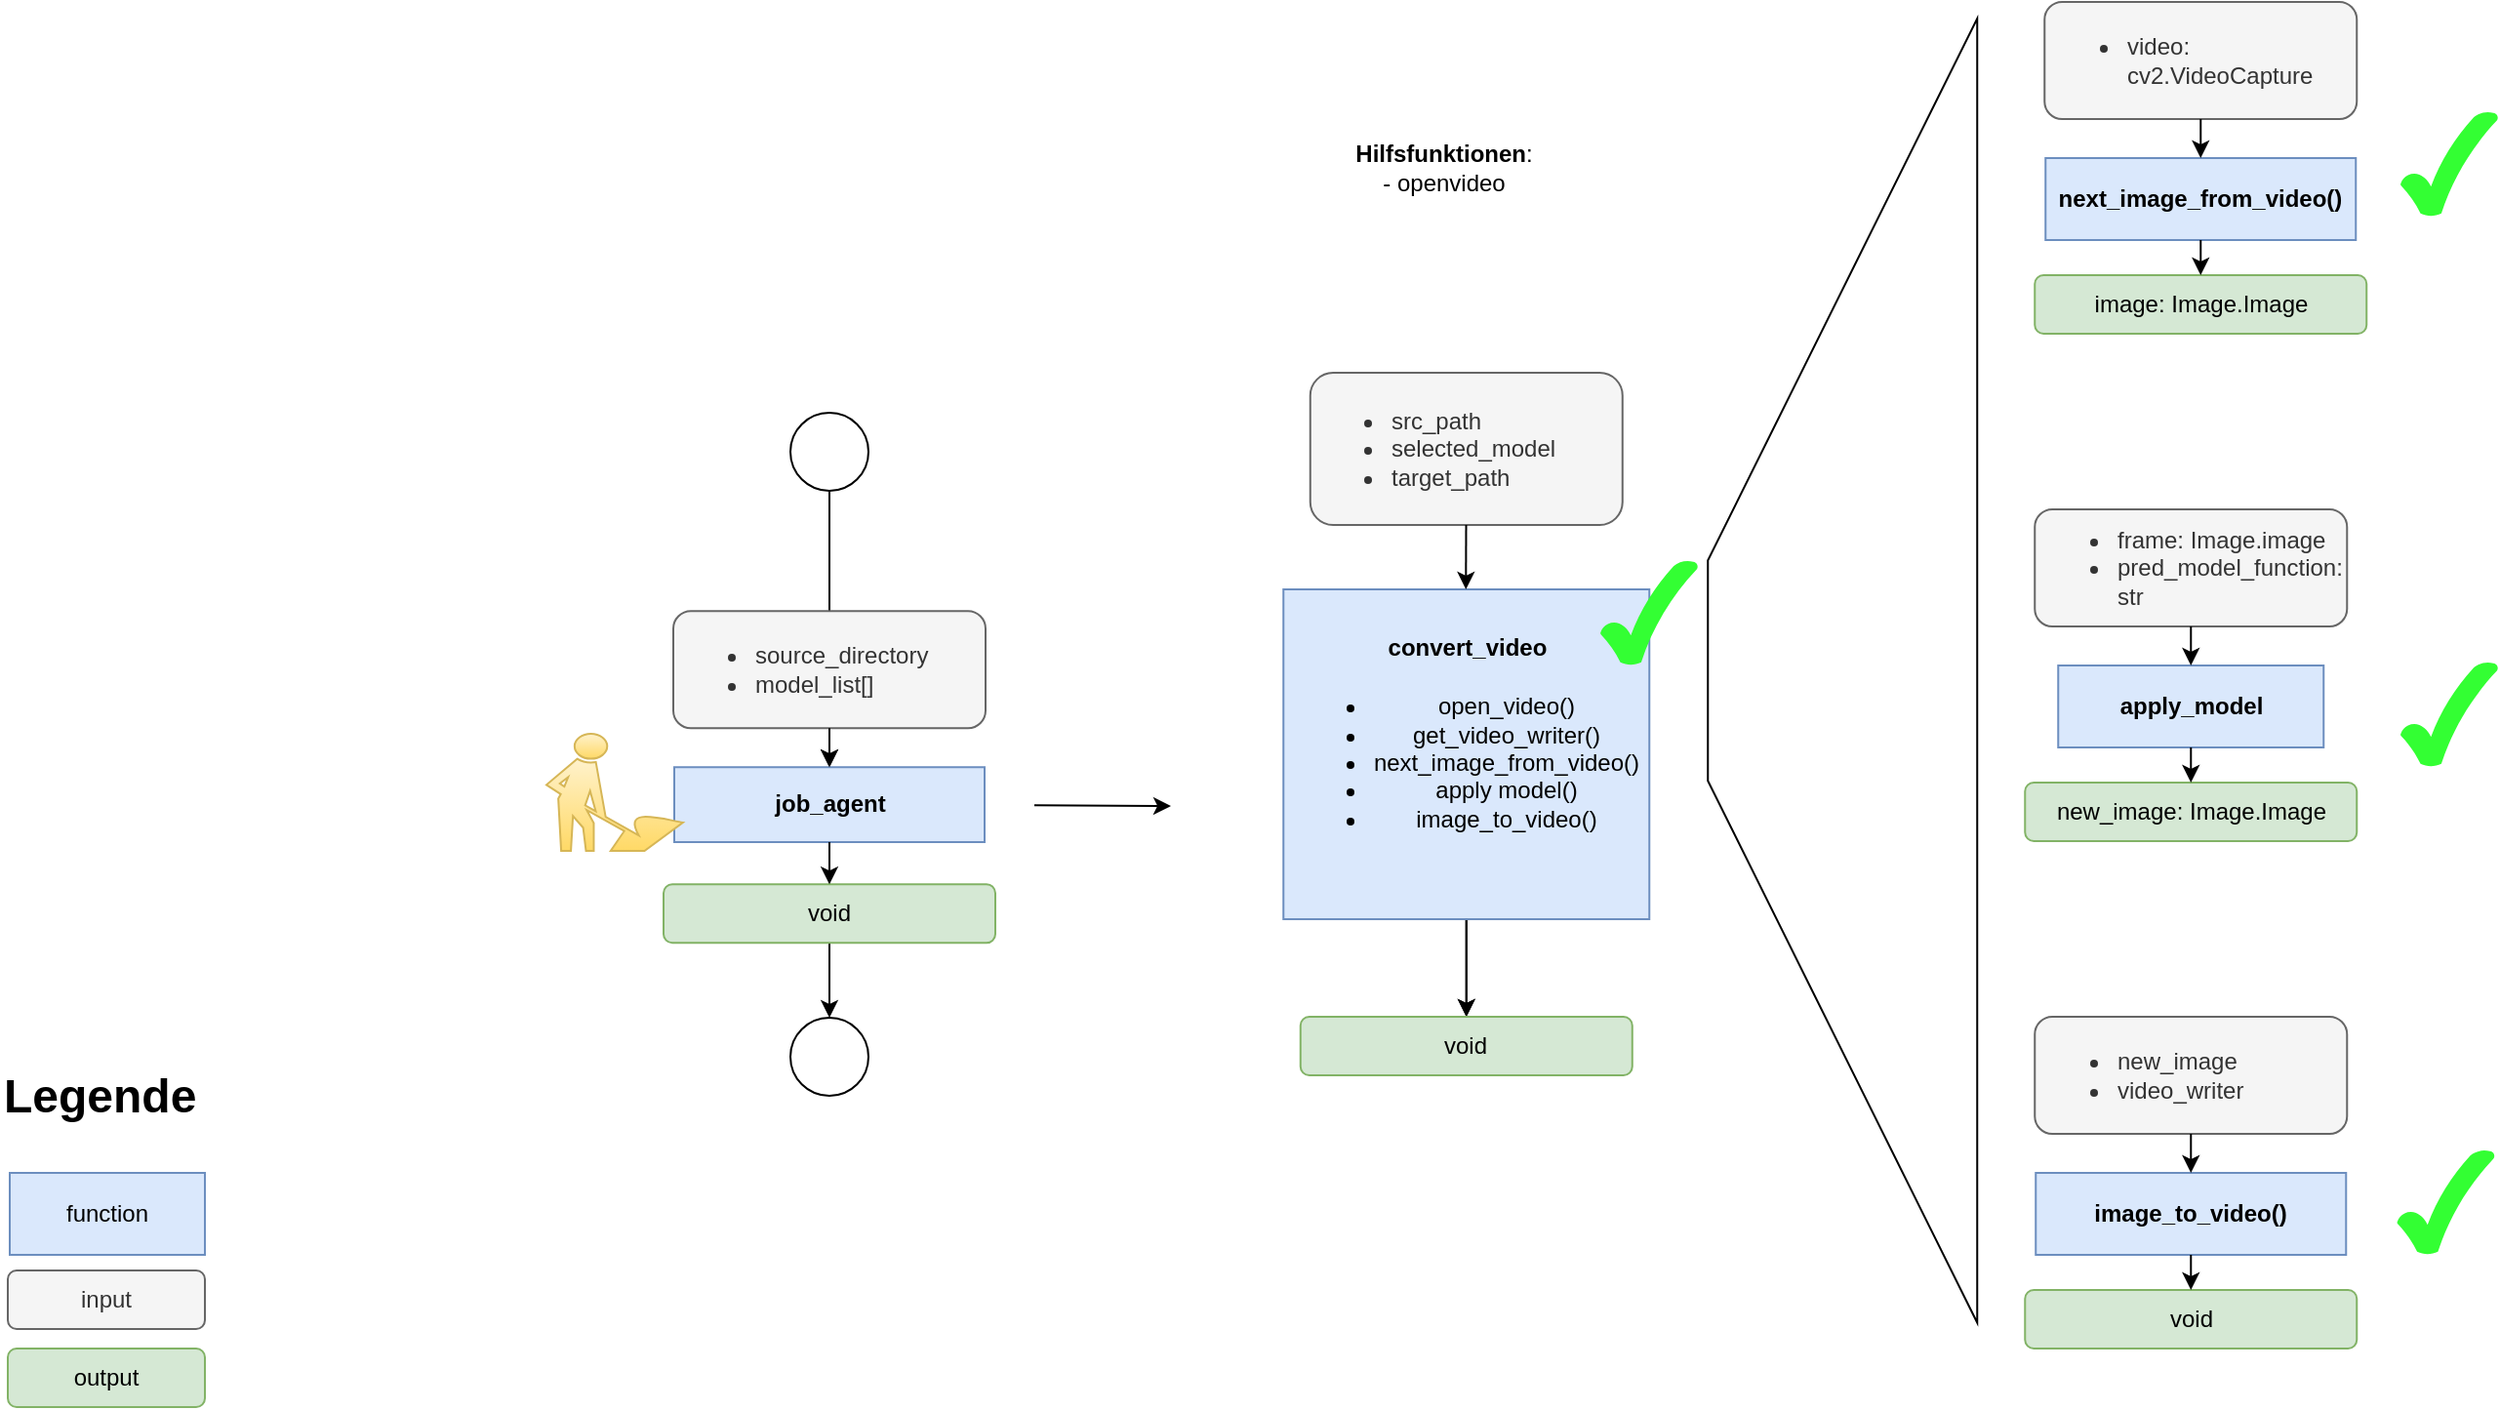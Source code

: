 <mxfile>
    <diagram id="tlJYWkyGmLdMznDu9tbw" name="Page-1">
        <mxGraphModel dx="2358" dy="1000" grid="1" gridSize="10" guides="1" tooltips="1" connect="1" arrows="1" fold="1" page="1" pageScale="1" pageWidth="1654" pageHeight="1169" math="0" shadow="0">
            <root>
                <mxCell id="0"/>
                <mxCell id="1" parent="0"/>
                <mxCell id="3" value="" style="endArrow=classic;html=1;entryX=0.5;entryY=0;entryDx=0;entryDy=0;exitX=0.5;exitY=1;exitDx=0;exitDy=0;" parent="1" source="4" target="42" edge="1">
                    <mxGeometry width="50" height="50" relative="1" as="geometry">
                        <mxPoint x="695" y="420.5" as="sourcePoint"/>
                        <mxPoint x="680" y="440.5" as="targetPoint"/>
                    </mxGeometry>
                </mxCell>
                <mxCell id="4" value="" style="ellipse;whiteSpace=wrap;html=1;aspect=fixed;" parent="1" vertex="1">
                    <mxGeometry x="665" y="420.5" width="40" height="40" as="geometry"/>
                </mxCell>
                <mxCell id="6" value="&lt;h4&gt;apply_model&lt;/h4&gt;" style="rounded=0;whiteSpace=wrap;html=1;fillColor=#dae8fc;strokeColor=#6c8ebf;" parent="1" vertex="1">
                    <mxGeometry x="1314.63" y="550" width="136" height="42" as="geometry"/>
                </mxCell>
                <mxCell id="9" value="&lt;ul&gt;&lt;li&gt;frame: Image.image&lt;/li&gt;&lt;li&gt;pred_model_function: str&lt;/li&gt;&lt;/ul&gt;" style="rounded=1;whiteSpace=wrap;html=1;fillColor=#f5f5f5;fontColor=#333333;strokeColor=#666666;align=left;" parent="1" vertex="1">
                    <mxGeometry x="1302.63" y="470" width="160" height="60" as="geometry"/>
                </mxCell>
                <mxCell id="10" value="" style="endArrow=classic;html=1;entryX=0.5;entryY=0;entryDx=0;entryDy=0;exitX=0.5;exitY=1;exitDx=0;exitDy=0;" parent="1" source="9" target="6" edge="1">
                    <mxGeometry width="50" height="50" relative="1" as="geometry">
                        <mxPoint x="1542.63" y="460" as="sourcePoint"/>
                        <mxPoint x="1592.63" y="410" as="targetPoint"/>
                    </mxGeometry>
                </mxCell>
                <mxCell id="11" value="&lt;div&gt;&lt;font color=&quot;#000000&quot;&gt;new_image: Image.Image&lt;/font&gt;&lt;/div&gt;" style="rounded=1;whiteSpace=wrap;html=1;fillColor=#d5e8d4;strokeColor=#82b366;" parent="1" vertex="1">
                    <mxGeometry x="1297.63" y="610" width="170" height="30" as="geometry"/>
                </mxCell>
                <mxCell id="12" value="" style="endArrow=classic;html=1;entryX=0.5;entryY=0;entryDx=0;entryDy=0;exitX=0.5;exitY=1;exitDx=0;exitDy=0;" parent="1" source="6" target="11" edge="1">
                    <mxGeometry width="50" height="50" relative="1" as="geometry">
                        <mxPoint x="1392.63" y="590" as="sourcePoint"/>
                        <mxPoint x="1592.63" y="410" as="targetPoint"/>
                    </mxGeometry>
                </mxCell>
                <mxCell id="13" value="function" style="rounded=0;whiteSpace=wrap;html=1;fillColor=#dae8fc;strokeColor=#6c8ebf;" parent="1" vertex="1">
                    <mxGeometry x="265" y="810" width="100" height="42" as="geometry"/>
                </mxCell>
                <mxCell id="14" value="&lt;h1 style=&quot;margin-top: 0px;&quot;&gt;&lt;span style=&quot;background-color: transparent;&quot;&gt;Legende&lt;/span&gt;&lt;br&gt;&lt;/h1&gt;" style="text;html=1;whiteSpace=wrap;overflow=hidden;rounded=0;" parent="1" vertex="1">
                    <mxGeometry x="260" y="750" width="110" height="48" as="geometry"/>
                </mxCell>
                <mxCell id="15" value="&lt;div&gt;input&lt;/div&gt;" style="rounded=1;whiteSpace=wrap;html=1;fillColor=#f5f5f5;fontColor=#333333;strokeColor=#666666;" parent="1" vertex="1">
                    <mxGeometry x="264" y="860" width="101" height="30" as="geometry"/>
                </mxCell>
                <mxCell id="16" value="&lt;div&gt;&lt;font color=&quot;#000000&quot;&gt;output&lt;/font&gt;&lt;/div&gt;" style="rounded=1;whiteSpace=wrap;html=1;fillColor=#d5e8d4;strokeColor=#82b366;" parent="1" vertex="1">
                    <mxGeometry x="264" y="900" width="101" height="30" as="geometry"/>
                </mxCell>
                <mxCell id="24" value="" style="edgeStyle=none;html=1;" parent="1" source="18" target="20" edge="1">
                    <mxGeometry relative="1" as="geometry"/>
                </mxCell>
                <mxCell id="58" value="" style="edgeStyle=none;html=1;" edge="1" parent="1" source="18" target="20">
                    <mxGeometry relative="1" as="geometry"/>
                </mxCell>
                <mxCell id="18" value="&lt;h4&gt;convert_video&lt;/h4&gt;&lt;div&gt;&lt;ul&gt;&lt;li&gt;open_video()&lt;/li&gt;&lt;li&gt;get_video_writer()&lt;/li&gt;&lt;li&gt;next_image_from_video()&lt;/li&gt;&lt;li&gt;apply model()&lt;/li&gt;&lt;li&gt;image_to_video()&lt;/li&gt;&lt;/ul&gt;&lt;/div&gt;" style="rounded=0;whiteSpace=wrap;html=1;fillColor=#dae8fc;strokeColor=#6c8ebf;verticalAlign=top;" parent="1" vertex="1">
                    <mxGeometry x="917.63" y="511" width="187.5" height="169" as="geometry"/>
                </mxCell>
                <mxCell id="19" value="&lt;ul&gt;&lt;li&gt;src_path&lt;/li&gt;&lt;li&gt;selected_model&lt;/li&gt;&lt;li&gt;target_path&lt;/li&gt;&lt;/ul&gt;" style="rounded=1;whiteSpace=wrap;html=1;fillColor=#f5f5f5;fontColor=#333333;strokeColor=#666666;align=left;" parent="1" vertex="1">
                    <mxGeometry x="931.38" y="400" width="160" height="78" as="geometry"/>
                </mxCell>
                <mxCell id="20" value="&lt;div&gt;&lt;font color=&quot;#000000&quot;&gt;void&lt;/font&gt;&lt;/div&gt;" style="rounded=1;whiteSpace=wrap;html=1;fillColor=#d5e8d4;strokeColor=#82b366;" parent="1" vertex="1">
                    <mxGeometry x="926.38" y="730" width="170" height="30" as="geometry"/>
                </mxCell>
                <mxCell id="21" value="" style="endArrow=classic;html=1;" parent="1" source="19" edge="1">
                    <mxGeometry width="50" height="50" relative="1" as="geometry">
                        <mxPoint x="1011.38" y="528" as="sourcePoint"/>
                        <mxPoint x="1011.13" y="511" as="targetPoint"/>
                    </mxGeometry>
                </mxCell>
                <mxCell id="25" value="&lt;h4&gt;next_image_from_video()&lt;/h4&gt;" style="rounded=0;whiteSpace=wrap;html=1;fillColor=#dae8fc;strokeColor=#6c8ebf;" parent="1" vertex="1">
                    <mxGeometry x="1308.13" y="290" width="159" height="42" as="geometry"/>
                </mxCell>
                <mxCell id="26" value="&lt;ul&gt;&lt;li&gt;video:&amp;nbsp; cv2.VideoCapture&lt;/li&gt;&lt;/ul&gt;" style="rounded=1;whiteSpace=wrap;html=1;fillColor=#f5f5f5;fontColor=#333333;strokeColor=#666666;align=left;" parent="1" vertex="1">
                    <mxGeometry x="1307.63" y="210" width="160" height="60" as="geometry"/>
                </mxCell>
                <mxCell id="27" value="" style="endArrow=classic;html=1;entryX=0.5;entryY=0;entryDx=0;entryDy=0;exitX=0.5;exitY=1;exitDx=0;exitDy=0;" parent="1" source="26" target="25" edge="1">
                    <mxGeometry width="50" height="50" relative="1" as="geometry">
                        <mxPoint x="1547.63" y="200" as="sourcePoint"/>
                        <mxPoint x="1597.63" y="150" as="targetPoint"/>
                    </mxGeometry>
                </mxCell>
                <mxCell id="28" value="&lt;div&gt;&lt;font color=&quot;#000000&quot;&gt;image: Image.Image&lt;/font&gt;&lt;/div&gt;" style="rounded=1;whiteSpace=wrap;html=1;fillColor=#d5e8d4;strokeColor=#82b366;" parent="1" vertex="1">
                    <mxGeometry x="1302.63" y="350" width="170" height="30" as="geometry"/>
                </mxCell>
                <mxCell id="29" value="" style="endArrow=classic;html=1;entryX=0.5;entryY=0;entryDx=0;entryDy=0;exitX=0.5;exitY=1;exitDx=0;exitDy=0;" parent="1" source="25" target="28" edge="1">
                    <mxGeometry width="50" height="50" relative="1" as="geometry">
                        <mxPoint x="1397.63" y="330" as="sourcePoint"/>
                        <mxPoint x="1597.63" y="150" as="targetPoint"/>
                    </mxGeometry>
                </mxCell>
                <mxCell id="30" value="&lt;h4&gt;image_to_video()&lt;/h4&gt;" style="rounded=0;whiteSpace=wrap;html=1;fillColor=#dae8fc;strokeColor=#6c8ebf;" parent="1" vertex="1">
                    <mxGeometry x="1303.13" y="810" width="159" height="42" as="geometry"/>
                </mxCell>
                <mxCell id="31" value="&lt;ul&gt;&lt;li&gt;new_image&lt;/li&gt;&lt;li&gt;video_writer&lt;/li&gt;&lt;/ul&gt;" style="rounded=1;whiteSpace=wrap;html=1;fillColor=#f5f5f5;fontColor=#333333;strokeColor=#666666;align=left;" parent="1" vertex="1">
                    <mxGeometry x="1302.63" y="730" width="160" height="60" as="geometry"/>
                </mxCell>
                <mxCell id="32" value="" style="endArrow=classic;html=1;entryX=0.5;entryY=0;entryDx=0;entryDy=0;exitX=0.5;exitY=1;exitDx=0;exitDy=0;" parent="1" source="31" target="30" edge="1">
                    <mxGeometry width="50" height="50" relative="1" as="geometry">
                        <mxPoint x="1542.63" y="720" as="sourcePoint"/>
                        <mxPoint x="1592.63" y="670" as="targetPoint"/>
                    </mxGeometry>
                </mxCell>
                <mxCell id="33" value="&lt;div&gt;&lt;font color=&quot;#000000&quot;&gt;void&lt;/font&gt;&lt;/div&gt;" style="rounded=1;whiteSpace=wrap;html=1;fillColor=#d5e8d4;strokeColor=#82b366;" parent="1" vertex="1">
                    <mxGeometry x="1297.63" y="870" width="170" height="30" as="geometry"/>
                </mxCell>
                <mxCell id="34" value="" style="endArrow=classic;html=1;entryX=0.5;entryY=0;entryDx=0;entryDy=0;exitX=0.5;exitY=1;exitDx=0;exitDy=0;" parent="1" source="30" target="33" edge="1">
                    <mxGeometry width="50" height="50" relative="1" as="geometry">
                        <mxPoint x="1392.63" y="850" as="sourcePoint"/>
                        <mxPoint x="1592.63" y="670" as="targetPoint"/>
                    </mxGeometry>
                </mxCell>
                <mxCell id="40" value="" style="shape=trapezoid;perimeter=trapezoidPerimeter;whiteSpace=wrap;html=1;fixedSize=1;rotation=-90;size=277.63;fillColor=none;" parent="1" vertex="1">
                    <mxGeometry x="870" y="483.62" width="668.25" height="138" as="geometry"/>
                </mxCell>
                <mxCell id="42" value="&lt;h4&gt;job_agent&lt;/h4&gt;" style="rounded=0;whiteSpace=wrap;html=1;fillColor=#dae8fc;strokeColor=#6c8ebf;" parent="1" vertex="1">
                    <mxGeometry x="605.5" y="602.12" width="159" height="38.38" as="geometry"/>
                </mxCell>
                <mxCell id="43" value="&lt;ul&gt;&lt;li&gt;source_directory&lt;/li&gt;&lt;li&gt;model_list[]&lt;/li&gt;&lt;/ul&gt;" style="rounded=1;whiteSpace=wrap;html=1;fillColor=#f5f5f5;fontColor=#333333;strokeColor=#666666;align=left;" parent="1" vertex="1">
                    <mxGeometry x="605" y="522.12" width="160" height="60" as="geometry"/>
                </mxCell>
                <mxCell id="44" value="" style="endArrow=classic;html=1;entryX=0.5;entryY=0;entryDx=0;entryDy=0;exitX=0.5;exitY=1;exitDx=0;exitDy=0;" parent="1" source="43" target="42" edge="1">
                    <mxGeometry width="50" height="50" relative="1" as="geometry">
                        <mxPoint x="845.0" y="512.12" as="sourcePoint"/>
                        <mxPoint x="895.0" y="462.12" as="targetPoint"/>
                    </mxGeometry>
                </mxCell>
                <mxCell id="46" value="" style="endArrow=classic;html=1;entryX=0.5;entryY=0;entryDx=0;entryDy=0;exitX=0.5;exitY=1;exitDx=0;exitDy=0;" parent="1" source="42" target="45" edge="1">
                    <mxGeometry width="50" height="50" relative="1" as="geometry">
                        <mxPoint x="695.0" y="642.12" as="sourcePoint"/>
                        <mxPoint x="895.0" y="462.12" as="targetPoint"/>
                    </mxGeometry>
                </mxCell>
                <mxCell id="47" value="" style="ellipse;whiteSpace=wrap;html=1;aspect=fixed;" parent="1" vertex="1">
                    <mxGeometry x="665" y="730.5" width="40" height="40" as="geometry"/>
                </mxCell>
                <mxCell id="48" value="" style="endArrow=classic;html=1;exitX=0.5;exitY=1;exitDx=0;exitDy=0;entryX=0.5;entryY=0;entryDx=0;entryDy=0;" parent="1" source="42" target="47" edge="1">
                    <mxGeometry width="50" height="50" relative="1" as="geometry">
                        <mxPoint x="750" y="670.5" as="sourcePoint"/>
                        <mxPoint x="780" y="650.5" as="targetPoint"/>
                    </mxGeometry>
                </mxCell>
                <mxCell id="45" value="void" style="rounded=1;whiteSpace=wrap;html=1;fillColor=#d5e8d4;strokeColor=#82b366;" parent="1" vertex="1">
                    <mxGeometry x="600" y="662.12" width="170" height="30" as="geometry"/>
                </mxCell>
                <mxCell id="53" value="" style="verticalLabelPosition=bottom;verticalAlign=top;html=1;shape=mxgraph.basic.tick;fillColor=#33FF33;strokeColor=none;" vertex="1" parent="1">
                    <mxGeometry x="1490" y="266" width="50" height="54" as="geometry"/>
                </mxCell>
                <mxCell id="54" value="" style="verticalLabelPosition=bottom;verticalAlign=top;html=1;shape=mxgraph.basic.tick;fillColor=#33FF33;strokeColor=none;" vertex="1" parent="1">
                    <mxGeometry x="1080" y="496" width="50" height="54" as="geometry"/>
                </mxCell>
                <mxCell id="55" value="" style="verticalLabelPosition=bottom;verticalAlign=top;html=1;shape=mxgraph.basic.tick;fillColor=#33FF33;strokeColor=none;" vertex="1" parent="1">
                    <mxGeometry x="1488.25" y="798" width="50" height="54" as="geometry"/>
                </mxCell>
                <mxCell id="56" value="&lt;b&gt;Hilfsfunktionen&lt;/b&gt;:&lt;div&gt;- openvideo&lt;/div&gt;" style="text;html=1;align=center;verticalAlign=middle;whiteSpace=wrap;rounded=0;" vertex="1" parent="1">
                    <mxGeometry x="970" y="280" width="60" height="30" as="geometry"/>
                </mxCell>
                <mxCell id="60" value="" style="endArrow=classic;html=1;" edge="1" parent="1">
                    <mxGeometry width="50" height="50" relative="1" as="geometry">
                        <mxPoint x="790" y="621.62" as="sourcePoint"/>
                        <mxPoint x="860" y="622" as="targetPoint"/>
                    </mxGeometry>
                </mxCell>
                <mxCell id="61" value="" style="shape=mxgraph.signs.people.construction;html=1;pointerEvents=1;fillColor=#fff2cc;strokeColor=#d6b656;verticalLabelPosition=bottom;verticalAlign=top;align=center;gradientColor=#ffd966;" vertex="1" parent="1">
                    <mxGeometry x="540" y="585" width="70" height="60" as="geometry"/>
                </mxCell>
                <mxCell id="63" value="" style="verticalLabelPosition=bottom;verticalAlign=top;html=1;shape=mxgraph.basic.tick;fillColor=#33FF33;strokeColor=none;" vertex="1" parent="1">
                    <mxGeometry x="1490" y="548" width="50" height="54" as="geometry"/>
                </mxCell>
            </root>
        </mxGraphModel>
    </diagram>
</mxfile>